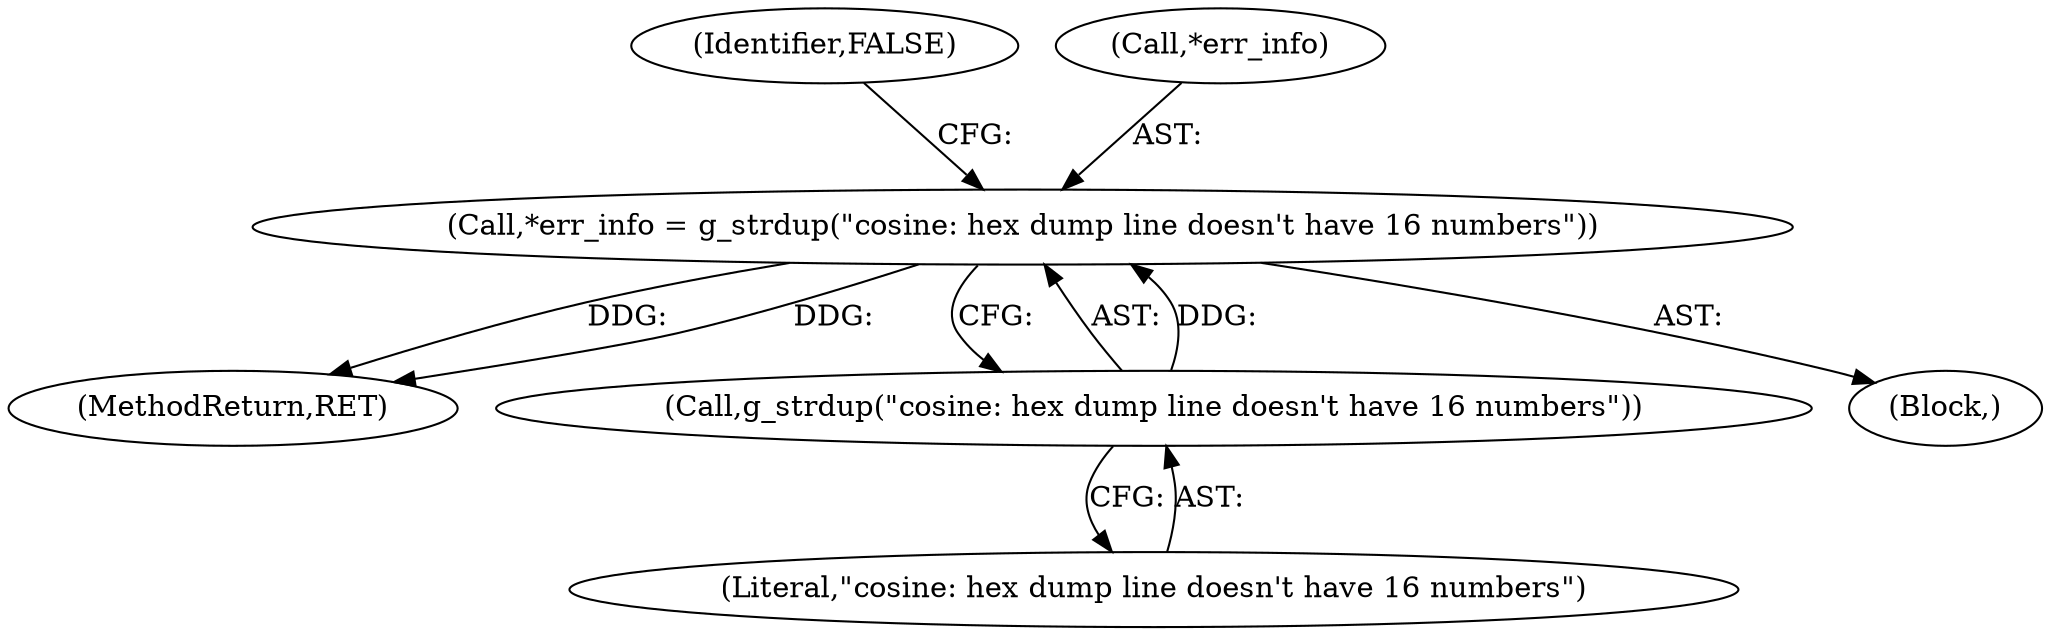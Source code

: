 digraph "0_wireshark_a66628e425db725df1ac52a3c573a03357060ddd@API" {
"1000680" [label="(Call,*err_info = g_strdup(\"cosine: hex dump line doesn't have 16 numbers\"))"];
"1000683" [label="(Call,g_strdup(\"cosine: hex dump line doesn't have 16 numbers\"))"];
"1000684" [label="(Literal,\"cosine: hex dump line doesn't have 16 numbers\")"];
"1000683" [label="(Call,g_strdup(\"cosine: hex dump line doesn't have 16 numbers\"))"];
"1000686" [label="(Identifier,FALSE)"];
"1000697" [label="(MethodReturn,RET)"];
"1000675" [label="(Block,)"];
"1000681" [label="(Call,*err_info)"];
"1000680" [label="(Call,*err_info = g_strdup(\"cosine: hex dump line doesn't have 16 numbers\"))"];
"1000680" -> "1000675"  [label="AST: "];
"1000680" -> "1000683"  [label="CFG: "];
"1000681" -> "1000680"  [label="AST: "];
"1000683" -> "1000680"  [label="AST: "];
"1000686" -> "1000680"  [label="CFG: "];
"1000680" -> "1000697"  [label="DDG: "];
"1000680" -> "1000697"  [label="DDG: "];
"1000683" -> "1000680"  [label="DDG: "];
"1000683" -> "1000684"  [label="CFG: "];
"1000684" -> "1000683"  [label="AST: "];
}
